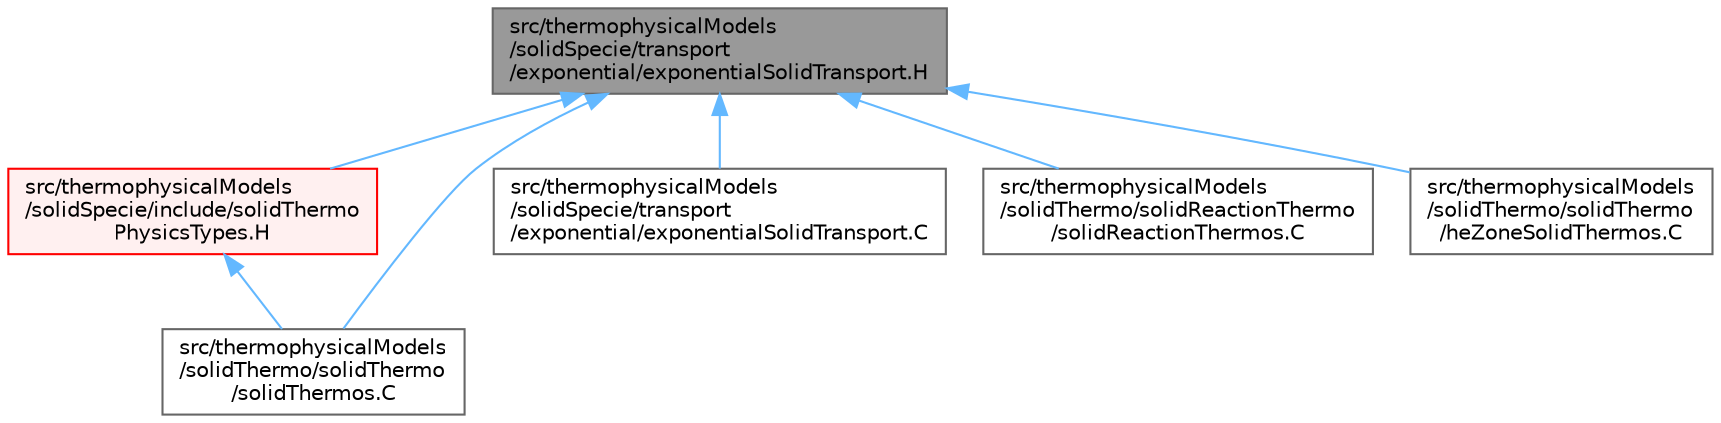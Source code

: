 digraph "src/thermophysicalModels/solidSpecie/transport/exponential/exponentialSolidTransport.H"
{
 // LATEX_PDF_SIZE
  bgcolor="transparent";
  edge [fontname=Helvetica,fontsize=10,labelfontname=Helvetica,labelfontsize=10];
  node [fontname=Helvetica,fontsize=10,shape=box,height=0.2,width=0.4];
  Node1 [id="Node000001",label="src/thermophysicalModels\l/solidSpecie/transport\l/exponential/exponentialSolidTransport.H",height=0.2,width=0.4,color="gray40", fillcolor="grey60", style="filled", fontcolor="black",tooltip=" "];
  Node1 -> Node2 [id="edge1_Node000001_Node000002",dir="back",color="steelblue1",style="solid",tooltip=" "];
  Node2 [id="Node000002",label="src/thermophysicalModels\l/solidSpecie/include/solidThermo\lPhysicsTypes.H",height=0.2,width=0.4,color="red", fillcolor="#FFF0F0", style="filled",URL="$solidThermoPhysicsTypes_8H.html",tooltip="Type definitions for solid-thermo-physics models."];
  Node2 -> Node10 [id="edge2_Node000002_Node000010",dir="back",color="steelblue1",style="solid",tooltip=" "];
  Node10 [id="Node000010",label="src/thermophysicalModels\l/solidThermo/solidThermo\l/solidThermos.C",height=0.2,width=0.4,color="grey40", fillcolor="white", style="filled",URL="$solidThermos_8C.html",tooltip=" "];
  Node1 -> Node11 [id="edge3_Node000001_Node000011",dir="back",color="steelblue1",style="solid",tooltip=" "];
  Node11 [id="Node000011",label="src/thermophysicalModels\l/solidSpecie/transport\l/exponential/exponentialSolidTransport.C",height=0.2,width=0.4,color="grey40", fillcolor="white", style="filled",URL="$exponentialSolidTransport_8C.html",tooltip=" "];
  Node1 -> Node12 [id="edge4_Node000001_Node000012",dir="back",color="steelblue1",style="solid",tooltip=" "];
  Node12 [id="Node000012",label="src/thermophysicalModels\l/solidThermo/solidReactionThermo\l/solidReactionThermos.C",height=0.2,width=0.4,color="grey40", fillcolor="white", style="filled",URL="$solidReactionThermos_8C.html",tooltip=" "];
  Node1 -> Node13 [id="edge5_Node000001_Node000013",dir="back",color="steelblue1",style="solid",tooltip=" "];
  Node13 [id="Node000013",label="src/thermophysicalModels\l/solidThermo/solidThermo\l/heZoneSolidThermos.C",height=0.2,width=0.4,color="grey40", fillcolor="white", style="filled",URL="$heZoneSolidThermos_8C.html",tooltip=" "];
  Node1 -> Node10 [id="edge6_Node000001_Node000010",dir="back",color="steelblue1",style="solid",tooltip=" "];
}
